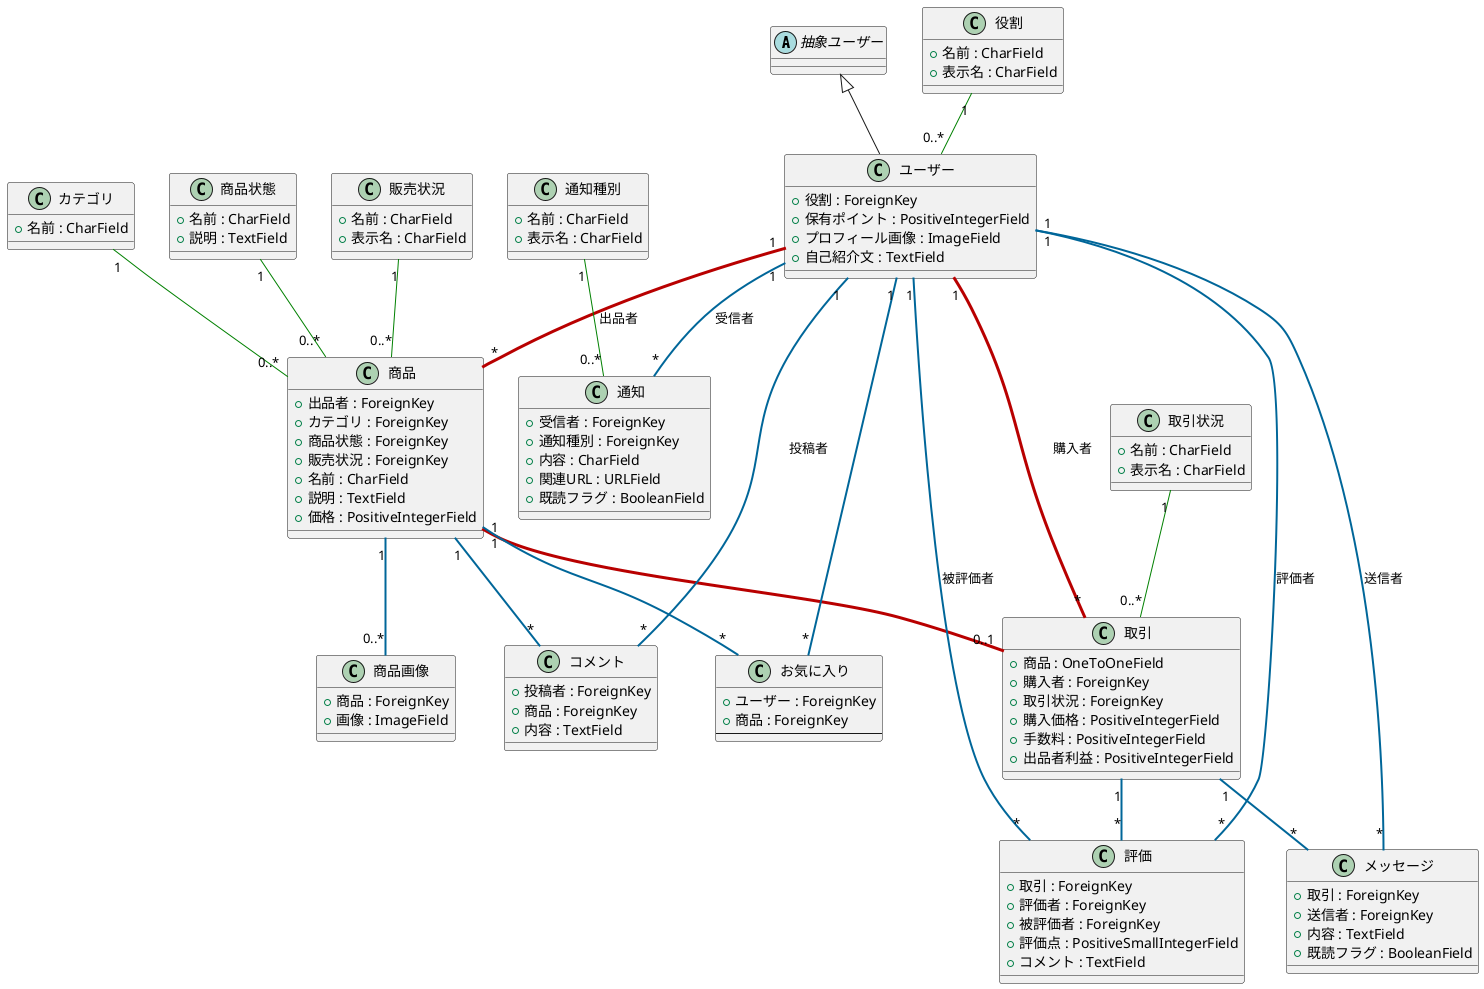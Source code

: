 @startuml Final_Japanese_Model_Refined_Roles

' === デザイン調整 (skinparam) ===
skinparam {
    BackgroundColor #FFFFFF, ArrowColor #505050, shadowing false,
    ClassAttributeIconSize 0, ClassBorderColor #333333, ClassBackgroundColor #FFFFF0,
}

' === エンティティ定義 (実装の境界線を排除) ===

abstract class "抽象ユーザー" as AbstractUser

class 役割 {
    + 名前 : CharField
    + 表示名 : CharField
}

class ユーザー {
    + 役割 : ForeignKey
    + 保有ポイント : PositiveIntegerField
    + プロフィール画像 : ImageField
    + 自己紹介文 : TextField
}

class カテゴリ {
    + 名前 : CharField
}

class 商品状態 {
    + 名前 : CharField
    + 説明 : TextField
}

class 販売状況 {
    + 名前 : CharField
    + 表示名 : CharField
}

class 取引状況 {
    + 名前 : CharField
    + 表示名 : CharField
}

class 通知種別 {
    + 名前 : CharField
    + 表示名 : CharField
}

class 商品 {
    + 出品者 : ForeignKey
    + カテゴリ : ForeignKey
    + 商品状態 : ForeignKey
    + 販売状況 : ForeignKey
    + 名前 : CharField
    + 説明 : TextField
    + 価格 : PositiveIntegerField
}

class 商品画像 {
    + 商品 : ForeignKey
    + 画像 : ImageField
}

class 取引 {
    + 商品 : OneToOneField
    + 購入者 : ForeignKey
    + 取引状況 : ForeignKey
    + 購入価格 : PositiveIntegerField
    + 手数料 : PositiveIntegerField
    + 出品者利益 : PositiveIntegerField
}

class コメント {
    + 投稿者 : ForeignKey
    + 商品 : ForeignKey
    + 内容 : TextField
}

class お気に入り {
    + ユーザー : ForeignKey
    + 商品 : ForeignKey
    --
}

class メッセージ {
    + 取引 : ForeignKey
    + 送信者 : ForeignKey
    + 内容 : TextField
    + 既読フラグ : BooleanField
}

class 評価 {
    + 取引 : ForeignKey
    + 評価者 : ForeignKey
    + 被評価者 : ForeignKey
    + 評価点 : PositiveSmallIntegerField
    + コメント : TextField
}

class 通知 {
    + 受信者 : ForeignKey
    + 通知種別 : ForeignKey
    + 内容 : CharField
    + 関連URL : URLField
    + 既読フラグ : BooleanField
}


' --- モデル間のリレーションを定義 ---

AbstractUser <|-- ユーザー

' ■ accounts内の関連
役割 "1" -[#008000,thickness=1]- "0..*" ユーザー

' ■ 主要な関連
ユーザー "1" -[#B80000,thickness=3]- "*" 商品 : 出品者
ユーザー "1" -[#B80000,thickness=3]- "*" 取引 : 購入者
商品 "1" -[#B80000,thickness=3]- "0..1" 取引

' ■ 従属的な関連
ユーザー "1" -[#006699,thickness=2]- "*" コメント : 投稿者
ユーザー "1" -[#006699,thickness=2]- "*" お気に入り
ユーザー "1" -[#006699,thickness=2]- "*" メッセージ : 送信者
' 評価者と被評価者は必須
ユーザー "1" -[#006699,thickness=2]- "*" 評価 : 評価者
ユーザー "1" -[#006699,thickness=2]- "*" 評価 : 被評価者
ユーザー "1" -[#006699,thickness=2]- "*" 通知 : 受信者

商品 "1" -[#006699,thickness=2]- "*" コメント
商品 "1" -[#006699,thickness=2]- "*" お気に入り
商品 "1" -[#006699,thickness=2]- "0..*" 商品画像

取引 "1" -[#006699,thickness=2]- "*" メッセージ
取引 "1" -[#006699,thickness=2]- "*" 評価

' ■ マスタ参照の関連
カテゴリ "1" -[#008000,thickness=1]- "0..*" 商品
商品状態 "1" -[#008000,thickness=1]- "0..*" 商品
販売状況 "1" -[#008000,thickness=1]- "0..*" 商品
取引状況 "1" -[#008000,thickness=1]- "0..*" 取引
通知種別 "1" -[#008000,thickness=1]- "0..*" 通知

@enduml